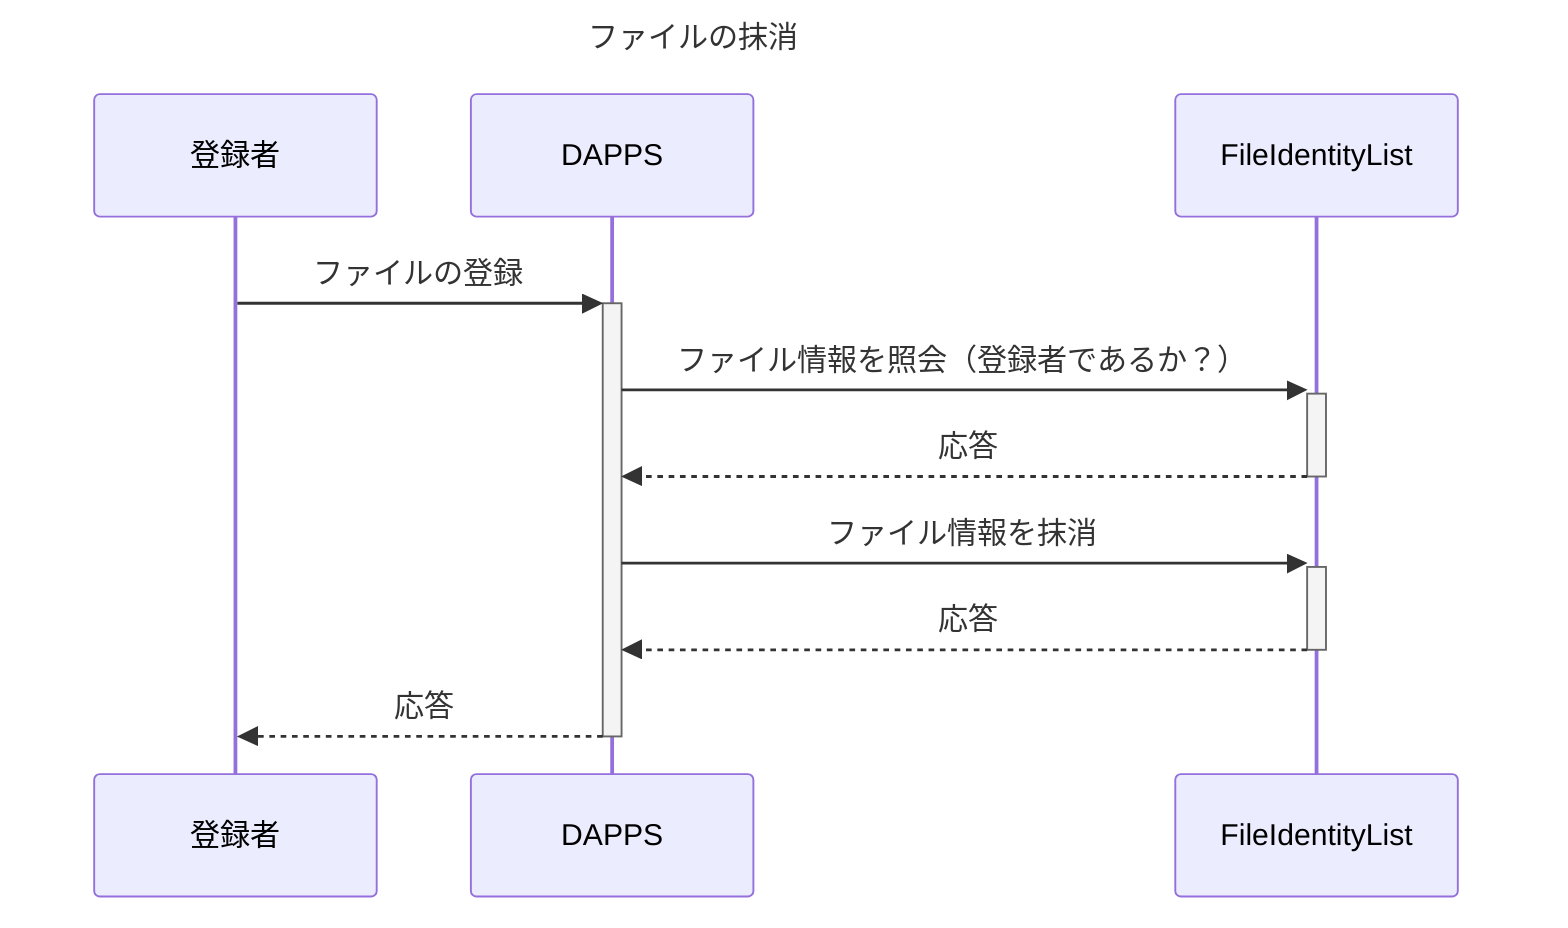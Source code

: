 sequenceDiagram
Title: ファイルの抹消
participant USER AS 登録者
participant DAPPS
participant FIL AS FileIdentityList

USER ->>+ DAPPS: ファイルの登録
    DAPPS ->>+ FIL: ファイル情報を照会（登録者であるか？）
    FIL -->>- DAPPS : 応答
    DAPPS ->>+ FIL: ファイル情報を抹消
    FIL -->>- DAPPS : 応答
DAPPS -->>- USER : 応答